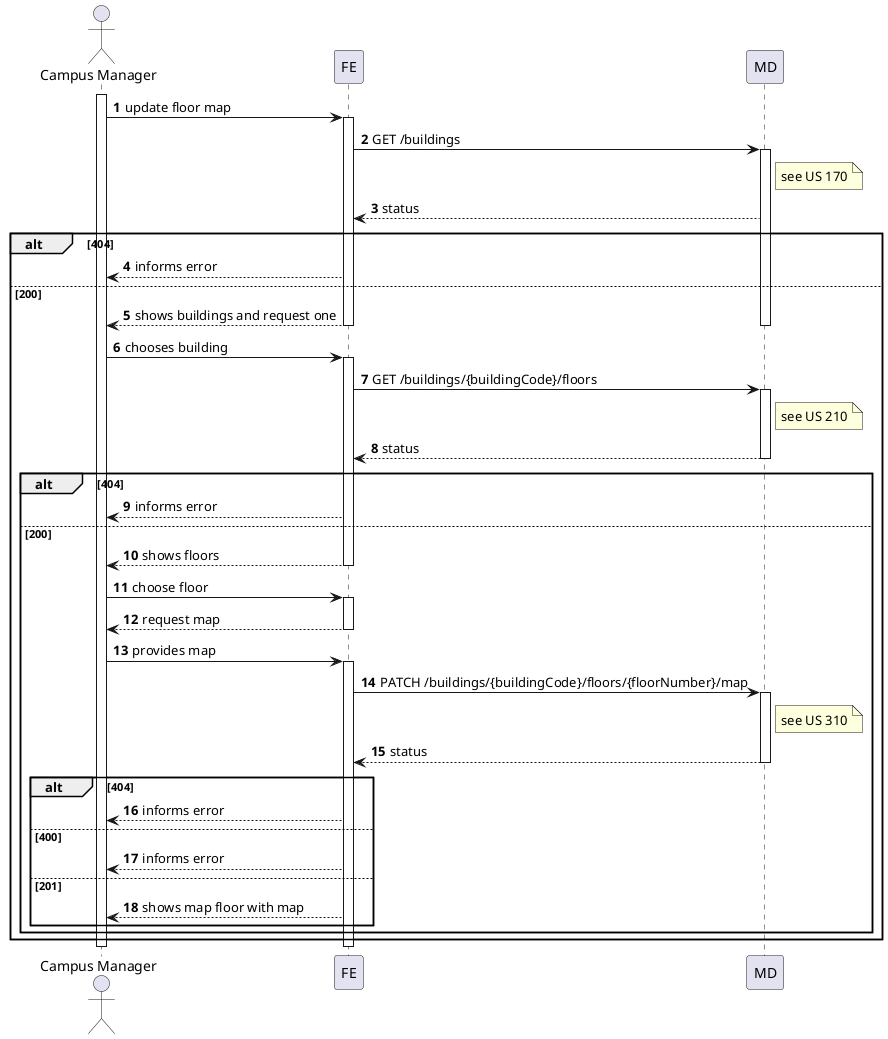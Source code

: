 @startuml
autonumber

actor "Campus Manager" as usr

participant "FE" as UI
participant "MD" as md

activate usr
    usr -> UI : update floor map
    activate UI
        UI -> md : GET /buildings
        activate md
            note right of md : see US 170
            md --> UI : status
            alt 404
                UI --> usr: informs error
            else 200
                UI --> usr : shows buildings and request one

        deactivate md
    deactivate UI

    usr -> UI : chooses building
    activate UI
        UI -> md : GET /buildings/{buildingCode}/floors
        activate md
            note right of md : see US 210
            md --> UI : status
        deactivate md
            alt 404
                UI --> usr: informs error
            else 200
                UI --> usr: shows floors
    deactivate UI
        usr -> UI : choose floor
    activate UI
        UI --> usr : request map
    deactivate UI
        usr -> UI : provides map
    activate UI
        UI -> md : PATCH /buildings/{buildingCode}/floors/{floorNumber}/map
        activate md
            note right of md : see US 310
            md --> UI : status
        deactivate md
        alt 404
            UI --> usr : informs error
        else 400
            UI --> usr : informs error
        else 201
            UI --> usr : shows map floor with map
        end
        end
        end
    deactivate UI
deactivate usr

@enduml
